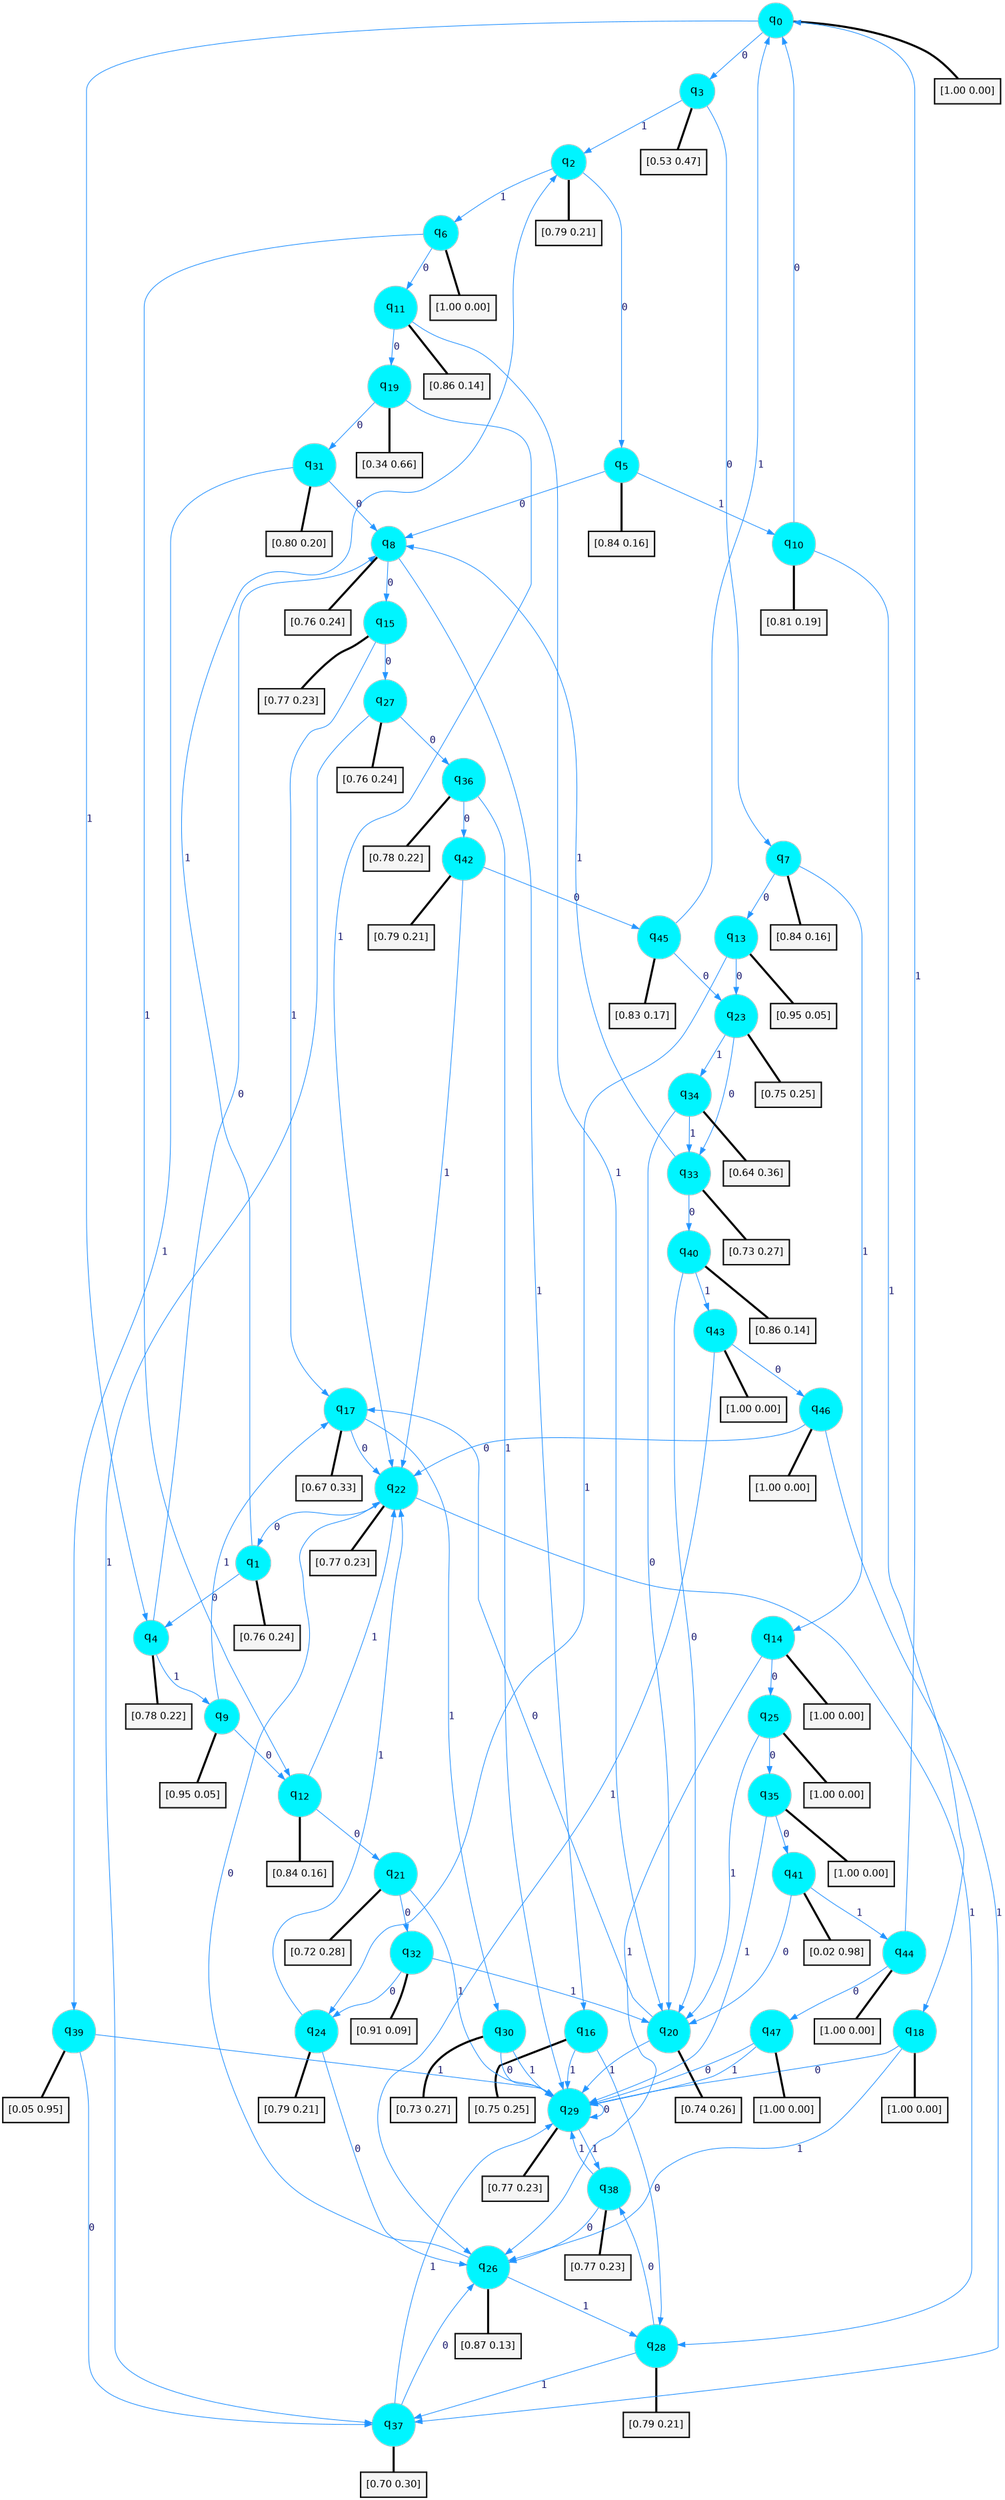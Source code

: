 digraph G {
graph [
bgcolor=transparent, dpi=300, rankdir=TD, size="40,25"];
node [
color=gray, fillcolor=turquoise1, fontcolor=black, fontname=Helvetica, fontsize=16, fontweight=bold, shape=circle, style=filled];
edge [
arrowsize=1, color=dodgerblue1, fontcolor=midnightblue, fontname=courier, fontweight=bold, penwidth=1, style=solid, weight=20];
0[label=<q<SUB>0</SUB>>];
1[label=<q<SUB>1</SUB>>];
2[label=<q<SUB>2</SUB>>];
3[label=<q<SUB>3</SUB>>];
4[label=<q<SUB>4</SUB>>];
5[label=<q<SUB>5</SUB>>];
6[label=<q<SUB>6</SUB>>];
7[label=<q<SUB>7</SUB>>];
8[label=<q<SUB>8</SUB>>];
9[label=<q<SUB>9</SUB>>];
10[label=<q<SUB>10</SUB>>];
11[label=<q<SUB>11</SUB>>];
12[label=<q<SUB>12</SUB>>];
13[label=<q<SUB>13</SUB>>];
14[label=<q<SUB>14</SUB>>];
15[label=<q<SUB>15</SUB>>];
16[label=<q<SUB>16</SUB>>];
17[label=<q<SUB>17</SUB>>];
18[label=<q<SUB>18</SUB>>];
19[label=<q<SUB>19</SUB>>];
20[label=<q<SUB>20</SUB>>];
21[label=<q<SUB>21</SUB>>];
22[label=<q<SUB>22</SUB>>];
23[label=<q<SUB>23</SUB>>];
24[label=<q<SUB>24</SUB>>];
25[label=<q<SUB>25</SUB>>];
26[label=<q<SUB>26</SUB>>];
27[label=<q<SUB>27</SUB>>];
28[label=<q<SUB>28</SUB>>];
29[label=<q<SUB>29</SUB>>];
30[label=<q<SUB>30</SUB>>];
31[label=<q<SUB>31</SUB>>];
32[label=<q<SUB>32</SUB>>];
33[label=<q<SUB>33</SUB>>];
34[label=<q<SUB>34</SUB>>];
35[label=<q<SUB>35</SUB>>];
36[label=<q<SUB>36</SUB>>];
37[label=<q<SUB>37</SUB>>];
38[label=<q<SUB>38</SUB>>];
39[label=<q<SUB>39</SUB>>];
40[label=<q<SUB>40</SUB>>];
41[label=<q<SUB>41</SUB>>];
42[label=<q<SUB>42</SUB>>];
43[label=<q<SUB>43</SUB>>];
44[label=<q<SUB>44</SUB>>];
45[label=<q<SUB>45</SUB>>];
46[label=<q<SUB>46</SUB>>];
47[label=<q<SUB>47</SUB>>];
48[label="[1.00 0.00]", shape=box,fontcolor=black, fontname=Helvetica, fontsize=14, penwidth=2, fillcolor=whitesmoke,color=black];
49[label="[0.76 0.24]", shape=box,fontcolor=black, fontname=Helvetica, fontsize=14, penwidth=2, fillcolor=whitesmoke,color=black];
50[label="[0.79 0.21]", shape=box,fontcolor=black, fontname=Helvetica, fontsize=14, penwidth=2, fillcolor=whitesmoke,color=black];
51[label="[0.53 0.47]", shape=box,fontcolor=black, fontname=Helvetica, fontsize=14, penwidth=2, fillcolor=whitesmoke,color=black];
52[label="[0.78 0.22]", shape=box,fontcolor=black, fontname=Helvetica, fontsize=14, penwidth=2, fillcolor=whitesmoke,color=black];
53[label="[0.84 0.16]", shape=box,fontcolor=black, fontname=Helvetica, fontsize=14, penwidth=2, fillcolor=whitesmoke,color=black];
54[label="[1.00 0.00]", shape=box,fontcolor=black, fontname=Helvetica, fontsize=14, penwidth=2, fillcolor=whitesmoke,color=black];
55[label="[0.84 0.16]", shape=box,fontcolor=black, fontname=Helvetica, fontsize=14, penwidth=2, fillcolor=whitesmoke,color=black];
56[label="[0.76 0.24]", shape=box,fontcolor=black, fontname=Helvetica, fontsize=14, penwidth=2, fillcolor=whitesmoke,color=black];
57[label="[0.95 0.05]", shape=box,fontcolor=black, fontname=Helvetica, fontsize=14, penwidth=2, fillcolor=whitesmoke,color=black];
58[label="[0.81 0.19]", shape=box,fontcolor=black, fontname=Helvetica, fontsize=14, penwidth=2, fillcolor=whitesmoke,color=black];
59[label="[0.86 0.14]", shape=box,fontcolor=black, fontname=Helvetica, fontsize=14, penwidth=2, fillcolor=whitesmoke,color=black];
60[label="[0.84 0.16]", shape=box,fontcolor=black, fontname=Helvetica, fontsize=14, penwidth=2, fillcolor=whitesmoke,color=black];
61[label="[0.95 0.05]", shape=box,fontcolor=black, fontname=Helvetica, fontsize=14, penwidth=2, fillcolor=whitesmoke,color=black];
62[label="[1.00 0.00]", shape=box,fontcolor=black, fontname=Helvetica, fontsize=14, penwidth=2, fillcolor=whitesmoke,color=black];
63[label="[0.77 0.23]", shape=box,fontcolor=black, fontname=Helvetica, fontsize=14, penwidth=2, fillcolor=whitesmoke,color=black];
64[label="[0.75 0.25]", shape=box,fontcolor=black, fontname=Helvetica, fontsize=14, penwidth=2, fillcolor=whitesmoke,color=black];
65[label="[0.67 0.33]", shape=box,fontcolor=black, fontname=Helvetica, fontsize=14, penwidth=2, fillcolor=whitesmoke,color=black];
66[label="[1.00 0.00]", shape=box,fontcolor=black, fontname=Helvetica, fontsize=14, penwidth=2, fillcolor=whitesmoke,color=black];
67[label="[0.34 0.66]", shape=box,fontcolor=black, fontname=Helvetica, fontsize=14, penwidth=2, fillcolor=whitesmoke,color=black];
68[label="[0.74 0.26]", shape=box,fontcolor=black, fontname=Helvetica, fontsize=14, penwidth=2, fillcolor=whitesmoke,color=black];
69[label="[0.72 0.28]", shape=box,fontcolor=black, fontname=Helvetica, fontsize=14, penwidth=2, fillcolor=whitesmoke,color=black];
70[label="[0.77 0.23]", shape=box,fontcolor=black, fontname=Helvetica, fontsize=14, penwidth=2, fillcolor=whitesmoke,color=black];
71[label="[0.75 0.25]", shape=box,fontcolor=black, fontname=Helvetica, fontsize=14, penwidth=2, fillcolor=whitesmoke,color=black];
72[label="[0.79 0.21]", shape=box,fontcolor=black, fontname=Helvetica, fontsize=14, penwidth=2, fillcolor=whitesmoke,color=black];
73[label="[1.00 0.00]", shape=box,fontcolor=black, fontname=Helvetica, fontsize=14, penwidth=2, fillcolor=whitesmoke,color=black];
74[label="[0.87 0.13]", shape=box,fontcolor=black, fontname=Helvetica, fontsize=14, penwidth=2, fillcolor=whitesmoke,color=black];
75[label="[0.76 0.24]", shape=box,fontcolor=black, fontname=Helvetica, fontsize=14, penwidth=2, fillcolor=whitesmoke,color=black];
76[label="[0.79 0.21]", shape=box,fontcolor=black, fontname=Helvetica, fontsize=14, penwidth=2, fillcolor=whitesmoke,color=black];
77[label="[0.77 0.23]", shape=box,fontcolor=black, fontname=Helvetica, fontsize=14, penwidth=2, fillcolor=whitesmoke,color=black];
78[label="[0.73 0.27]", shape=box,fontcolor=black, fontname=Helvetica, fontsize=14, penwidth=2, fillcolor=whitesmoke,color=black];
79[label="[0.80 0.20]", shape=box,fontcolor=black, fontname=Helvetica, fontsize=14, penwidth=2, fillcolor=whitesmoke,color=black];
80[label="[0.91 0.09]", shape=box,fontcolor=black, fontname=Helvetica, fontsize=14, penwidth=2, fillcolor=whitesmoke,color=black];
81[label="[0.73 0.27]", shape=box,fontcolor=black, fontname=Helvetica, fontsize=14, penwidth=2, fillcolor=whitesmoke,color=black];
82[label="[0.64 0.36]", shape=box,fontcolor=black, fontname=Helvetica, fontsize=14, penwidth=2, fillcolor=whitesmoke,color=black];
83[label="[1.00 0.00]", shape=box,fontcolor=black, fontname=Helvetica, fontsize=14, penwidth=2, fillcolor=whitesmoke,color=black];
84[label="[0.78 0.22]", shape=box,fontcolor=black, fontname=Helvetica, fontsize=14, penwidth=2, fillcolor=whitesmoke,color=black];
85[label="[0.70 0.30]", shape=box,fontcolor=black, fontname=Helvetica, fontsize=14, penwidth=2, fillcolor=whitesmoke,color=black];
86[label="[0.77 0.23]", shape=box,fontcolor=black, fontname=Helvetica, fontsize=14, penwidth=2, fillcolor=whitesmoke,color=black];
87[label="[0.05 0.95]", shape=box,fontcolor=black, fontname=Helvetica, fontsize=14, penwidth=2, fillcolor=whitesmoke,color=black];
88[label="[0.86 0.14]", shape=box,fontcolor=black, fontname=Helvetica, fontsize=14, penwidth=2, fillcolor=whitesmoke,color=black];
89[label="[0.02 0.98]", shape=box,fontcolor=black, fontname=Helvetica, fontsize=14, penwidth=2, fillcolor=whitesmoke,color=black];
90[label="[0.79 0.21]", shape=box,fontcolor=black, fontname=Helvetica, fontsize=14, penwidth=2, fillcolor=whitesmoke,color=black];
91[label="[1.00 0.00]", shape=box,fontcolor=black, fontname=Helvetica, fontsize=14, penwidth=2, fillcolor=whitesmoke,color=black];
92[label="[1.00 0.00]", shape=box,fontcolor=black, fontname=Helvetica, fontsize=14, penwidth=2, fillcolor=whitesmoke,color=black];
93[label="[0.83 0.17]", shape=box,fontcolor=black, fontname=Helvetica, fontsize=14, penwidth=2, fillcolor=whitesmoke,color=black];
94[label="[1.00 0.00]", shape=box,fontcolor=black, fontname=Helvetica, fontsize=14, penwidth=2, fillcolor=whitesmoke,color=black];
95[label="[1.00 0.00]", shape=box,fontcolor=black, fontname=Helvetica, fontsize=14, penwidth=2, fillcolor=whitesmoke,color=black];
0->3 [label=0];
0->4 [label=1];
0->48 [arrowhead=none, penwidth=3,color=black];
1->4 [label=0];
1->2 [label=1];
1->49 [arrowhead=none, penwidth=3,color=black];
2->5 [label=0];
2->6 [label=1];
2->50 [arrowhead=none, penwidth=3,color=black];
3->7 [label=0];
3->2 [label=1];
3->51 [arrowhead=none, penwidth=3,color=black];
4->8 [label=0];
4->9 [label=1];
4->52 [arrowhead=none, penwidth=3,color=black];
5->8 [label=0];
5->10 [label=1];
5->53 [arrowhead=none, penwidth=3,color=black];
6->11 [label=0];
6->12 [label=1];
6->54 [arrowhead=none, penwidth=3,color=black];
7->13 [label=0];
7->14 [label=1];
7->55 [arrowhead=none, penwidth=3,color=black];
8->15 [label=0];
8->16 [label=1];
8->56 [arrowhead=none, penwidth=3,color=black];
9->12 [label=0];
9->17 [label=1];
9->57 [arrowhead=none, penwidth=3,color=black];
10->0 [label=0];
10->18 [label=1];
10->58 [arrowhead=none, penwidth=3,color=black];
11->19 [label=0];
11->20 [label=1];
11->59 [arrowhead=none, penwidth=3,color=black];
12->21 [label=0];
12->22 [label=1];
12->60 [arrowhead=none, penwidth=3,color=black];
13->23 [label=0];
13->24 [label=1];
13->61 [arrowhead=none, penwidth=3,color=black];
14->25 [label=0];
14->26 [label=1];
14->62 [arrowhead=none, penwidth=3,color=black];
15->27 [label=0];
15->17 [label=1];
15->63 [arrowhead=none, penwidth=3,color=black];
16->28 [label=0];
16->29 [label=1];
16->64 [arrowhead=none, penwidth=3,color=black];
17->22 [label=0];
17->30 [label=1];
17->65 [arrowhead=none, penwidth=3,color=black];
18->29 [label=0];
18->26 [label=1];
18->66 [arrowhead=none, penwidth=3,color=black];
19->31 [label=0];
19->22 [label=1];
19->67 [arrowhead=none, penwidth=3,color=black];
20->17 [label=0];
20->29 [label=1];
20->68 [arrowhead=none, penwidth=3,color=black];
21->32 [label=0];
21->29 [label=1];
21->69 [arrowhead=none, penwidth=3,color=black];
22->1 [label=0];
22->28 [label=1];
22->70 [arrowhead=none, penwidth=3,color=black];
23->33 [label=0];
23->34 [label=1];
23->71 [arrowhead=none, penwidth=3,color=black];
24->26 [label=0];
24->22 [label=1];
24->72 [arrowhead=none, penwidth=3,color=black];
25->35 [label=0];
25->20 [label=1];
25->73 [arrowhead=none, penwidth=3,color=black];
26->22 [label=0];
26->28 [label=1];
26->74 [arrowhead=none, penwidth=3,color=black];
27->36 [label=0];
27->37 [label=1];
27->75 [arrowhead=none, penwidth=3,color=black];
28->38 [label=0];
28->37 [label=1];
28->76 [arrowhead=none, penwidth=3,color=black];
29->29 [label=0];
29->38 [label=1];
29->77 [arrowhead=none, penwidth=3,color=black];
30->29 [label=0];
30->29 [label=1];
30->78 [arrowhead=none, penwidth=3,color=black];
31->8 [label=0];
31->39 [label=1];
31->79 [arrowhead=none, penwidth=3,color=black];
32->24 [label=0];
32->20 [label=1];
32->80 [arrowhead=none, penwidth=3,color=black];
33->40 [label=0];
33->8 [label=1];
33->81 [arrowhead=none, penwidth=3,color=black];
34->20 [label=0];
34->33 [label=1];
34->82 [arrowhead=none, penwidth=3,color=black];
35->41 [label=0];
35->29 [label=1];
35->83 [arrowhead=none, penwidth=3,color=black];
36->42 [label=0];
36->29 [label=1];
36->84 [arrowhead=none, penwidth=3,color=black];
37->26 [label=0];
37->29 [label=1];
37->85 [arrowhead=none, penwidth=3,color=black];
38->26 [label=0];
38->29 [label=1];
38->86 [arrowhead=none, penwidth=3,color=black];
39->37 [label=0];
39->29 [label=1];
39->87 [arrowhead=none, penwidth=3,color=black];
40->20 [label=0];
40->43 [label=1];
40->88 [arrowhead=none, penwidth=3,color=black];
41->20 [label=0];
41->44 [label=1];
41->89 [arrowhead=none, penwidth=3,color=black];
42->45 [label=0];
42->22 [label=1];
42->90 [arrowhead=none, penwidth=3,color=black];
43->46 [label=0];
43->26 [label=1];
43->91 [arrowhead=none, penwidth=3,color=black];
44->47 [label=0];
44->0 [label=1];
44->92 [arrowhead=none, penwidth=3,color=black];
45->23 [label=0];
45->0 [label=1];
45->93 [arrowhead=none, penwidth=3,color=black];
46->22 [label=0];
46->37 [label=1];
46->94 [arrowhead=none, penwidth=3,color=black];
47->29 [label=0];
47->29 [label=1];
47->95 [arrowhead=none, penwidth=3,color=black];
}
